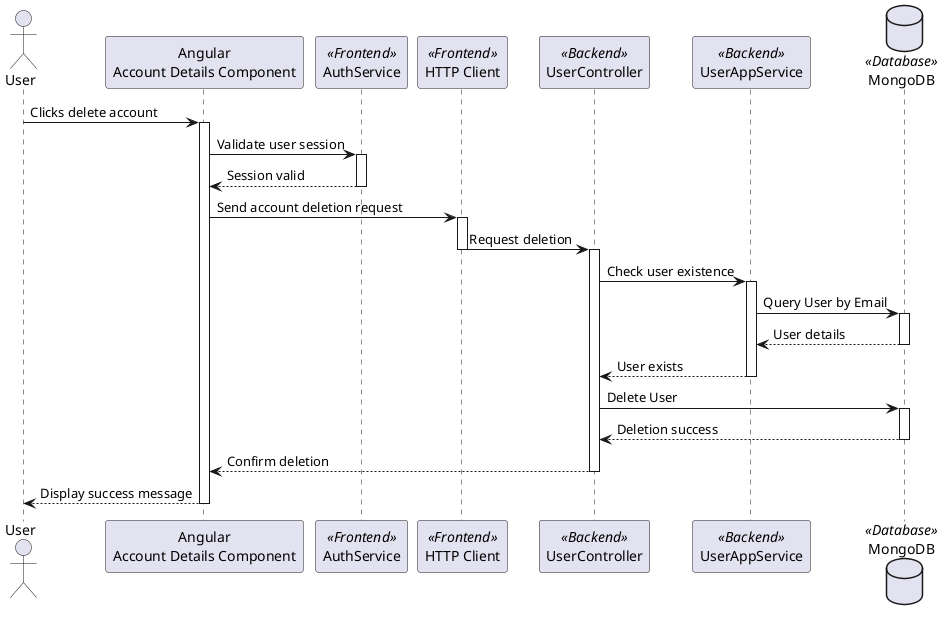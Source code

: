 @startuml
actor User
participant "Angular\nAccount Details Component" as Frontend
participant "AuthService" as AuthService <<Frontend>>
participant "HTTP Client" as HttpClient <<Frontend>>

participant "UserController" as Controller <<Backend>>
participant "UserAppService" as UserAppService <<Backend>>
database "MongoDB" as Database <<Database>>

User -> Frontend: Clicks delete account
activate Frontend

Frontend -> AuthService: Validate user session
activate AuthService
AuthService --> Frontend: Session valid
deactivate AuthService

Frontend -> HttpClient: Send account deletion request
activate HttpClient
HttpClient -> Controller: Request deletion
deactivate HttpClient

activate Controller
Controller -> UserAppService: Check user existence
activate UserAppService
UserAppService -> Database: Query User by Email
activate Database
Database --> UserAppService: User details
deactivate Database
UserAppService --> Controller: User exists
deactivate UserAppService

Controller -> Database: Delete User
activate Database
Database --> Controller: Deletion success
deactivate Database

Controller --> Frontend: Confirm deletion
deactivate Controller

Frontend --> User: Display success message
deactivate Frontend
@enduml
